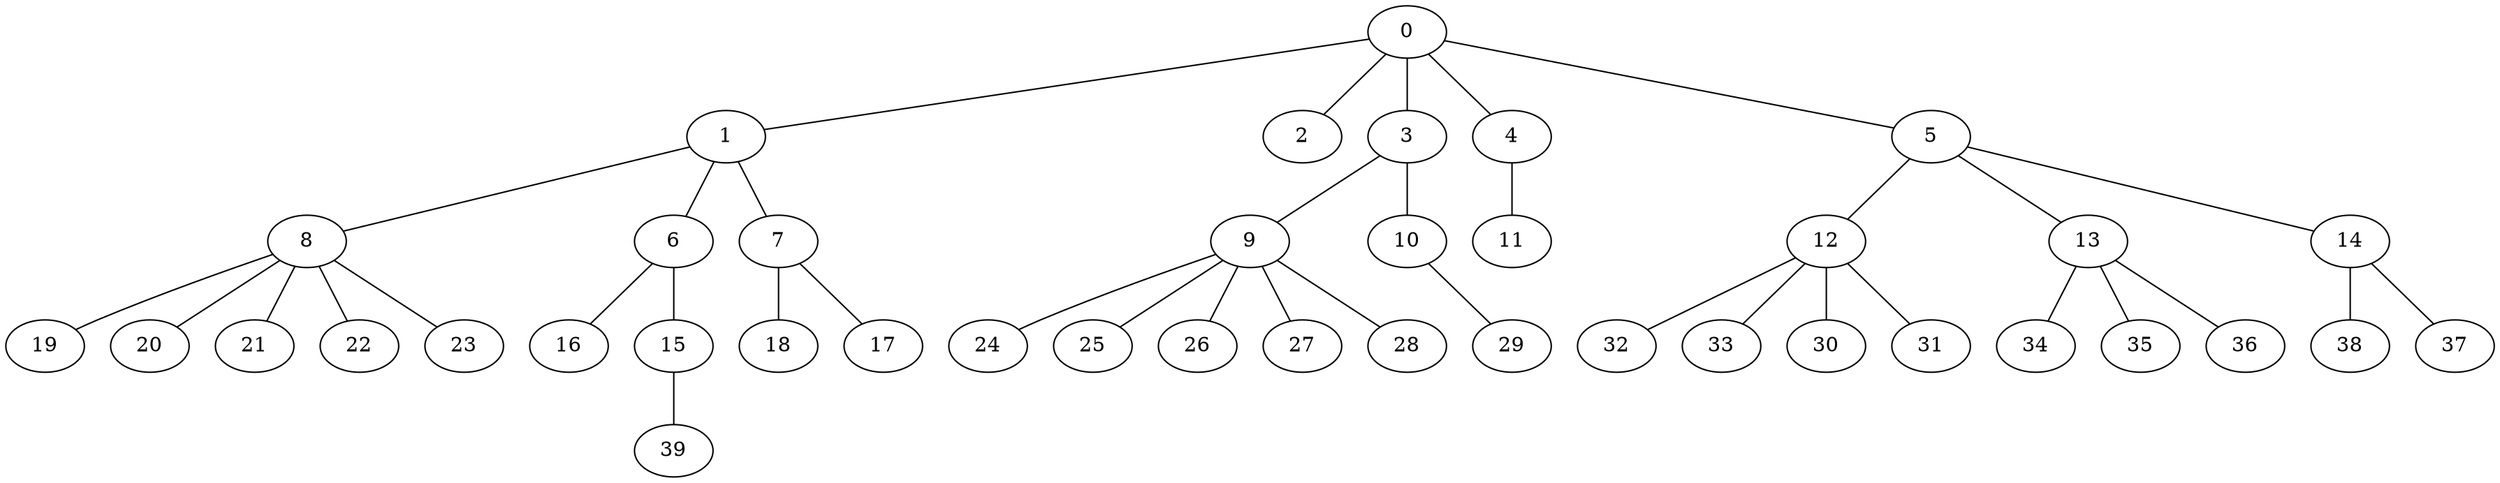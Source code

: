 
graph graphname {
    0 -- 1
0 -- 2
0 -- 3
0 -- 4
0 -- 5
1 -- 8
1 -- 6
1 -- 7
3 -- 9
3 -- 10
4 -- 11
5 -- 12
5 -- 13
5 -- 14
6 -- 16
6 -- 15
7 -- 18
7 -- 17
8 -- 19
8 -- 20
8 -- 21
8 -- 22
8 -- 23
9 -- 24
9 -- 25
9 -- 26
9 -- 27
9 -- 28
10 -- 29
12 -- 32
12 -- 33
12 -- 30
12 -- 31
13 -- 34
13 -- 35
13 -- 36
14 -- 38
14 -- 37
15 -- 39

}
